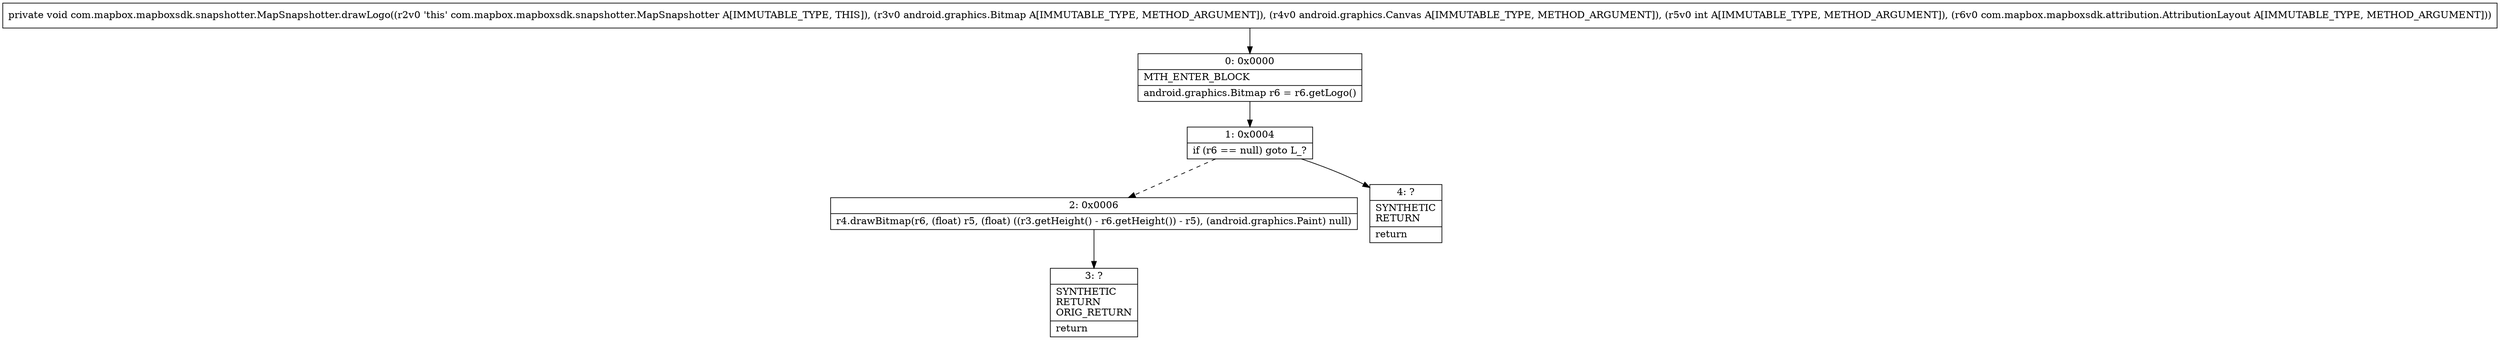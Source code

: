 digraph "CFG forcom.mapbox.mapboxsdk.snapshotter.MapSnapshotter.drawLogo(Landroid\/graphics\/Bitmap;Landroid\/graphics\/Canvas;ILcom\/mapbox\/mapboxsdk\/attribution\/AttributionLayout;)V" {
Node_0 [shape=record,label="{0\:\ 0x0000|MTH_ENTER_BLOCK\l|android.graphics.Bitmap r6 = r6.getLogo()\l}"];
Node_1 [shape=record,label="{1\:\ 0x0004|if (r6 == null) goto L_?\l}"];
Node_2 [shape=record,label="{2\:\ 0x0006|r4.drawBitmap(r6, (float) r5, (float) ((r3.getHeight() \- r6.getHeight()) \- r5), (android.graphics.Paint) null)\l}"];
Node_3 [shape=record,label="{3\:\ ?|SYNTHETIC\lRETURN\lORIG_RETURN\l|return\l}"];
Node_4 [shape=record,label="{4\:\ ?|SYNTHETIC\lRETURN\l|return\l}"];
MethodNode[shape=record,label="{private void com.mapbox.mapboxsdk.snapshotter.MapSnapshotter.drawLogo((r2v0 'this' com.mapbox.mapboxsdk.snapshotter.MapSnapshotter A[IMMUTABLE_TYPE, THIS]), (r3v0 android.graphics.Bitmap A[IMMUTABLE_TYPE, METHOD_ARGUMENT]), (r4v0 android.graphics.Canvas A[IMMUTABLE_TYPE, METHOD_ARGUMENT]), (r5v0 int A[IMMUTABLE_TYPE, METHOD_ARGUMENT]), (r6v0 com.mapbox.mapboxsdk.attribution.AttributionLayout A[IMMUTABLE_TYPE, METHOD_ARGUMENT])) }"];
MethodNode -> Node_0;
Node_0 -> Node_1;
Node_1 -> Node_2[style=dashed];
Node_1 -> Node_4;
Node_2 -> Node_3;
}

